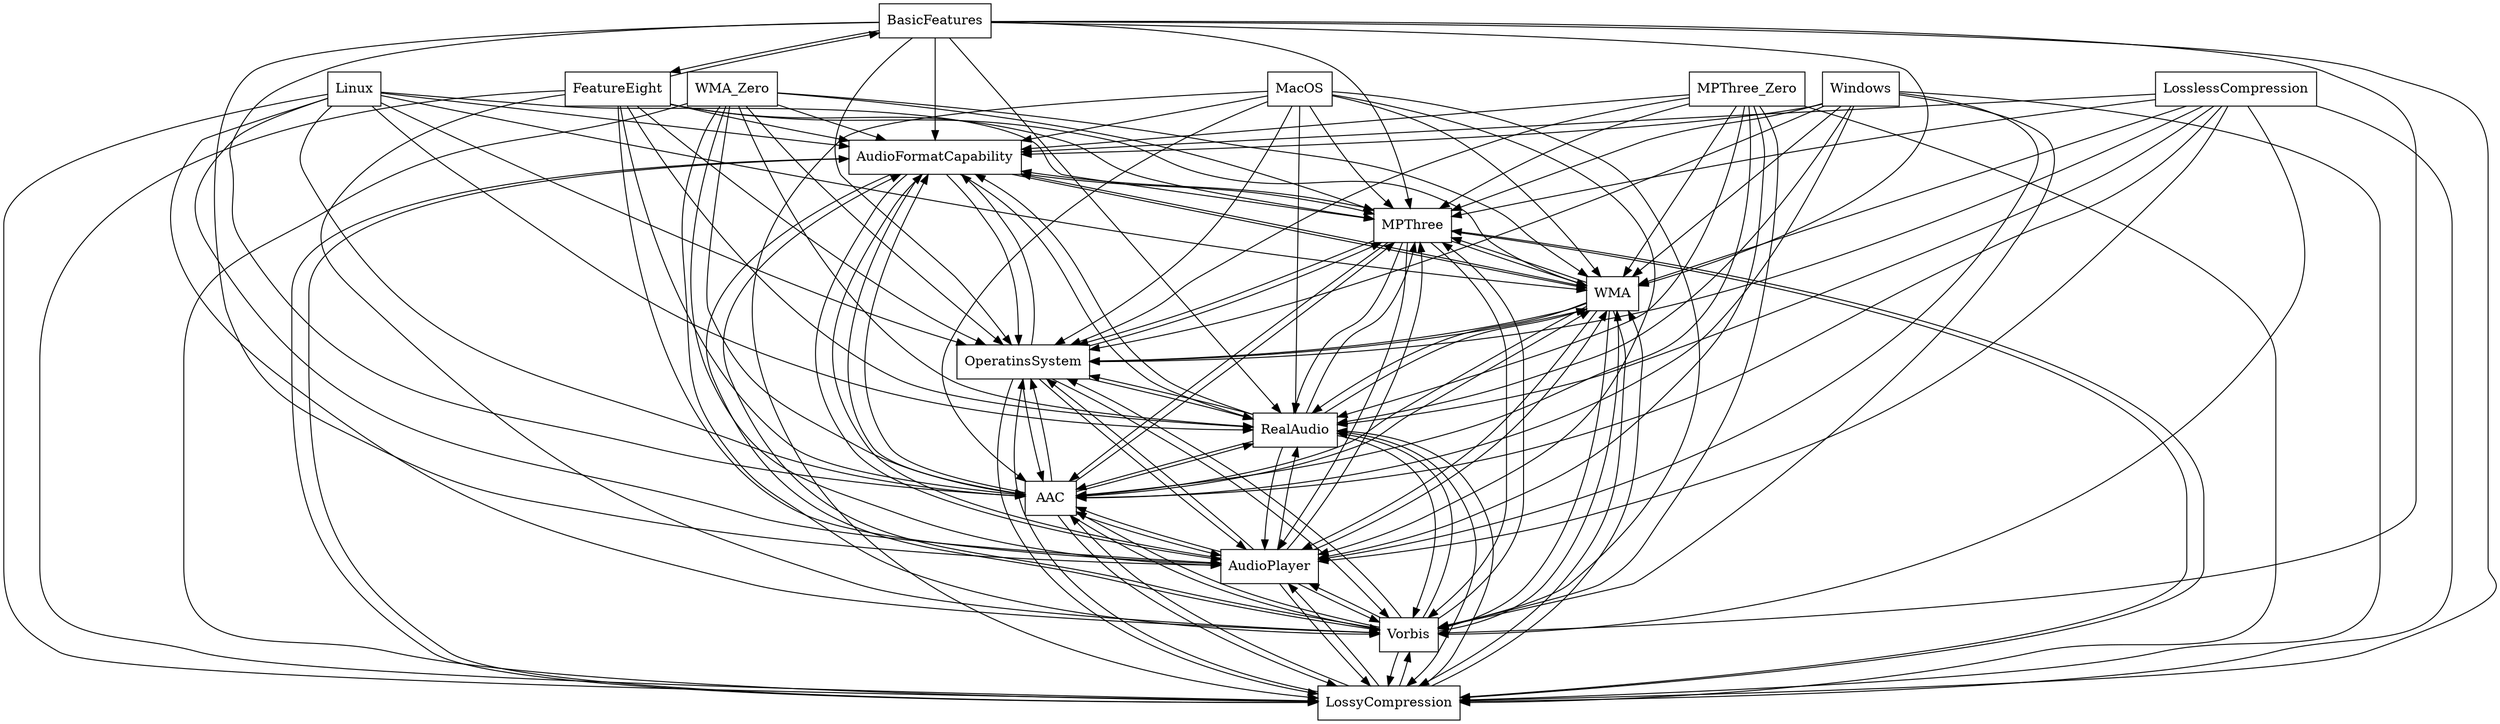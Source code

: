 digraph{
graph [rankdir=TB];
node [shape=box];
edge [arrowhead=normal];
0[label="AudioFormatCapability",]
1[label="MPThree_Zero",]
2[label="MPThree",]
3[label="MacOS",]
4[label="LossyCompression",]
5[label="Vorbis",]
6[label="LosslessCompression",]
7[label="BasicFeatures",]
8[label="Linux",]
9[label="Windows",]
10[label="AudioPlayer",]
11[label="AAC",]
12[label="RealAudio",]
13[label="OperatinsSystem",]
14[label="WMA",]
15[label="WMA_Zero",]
16[label="FeatureEight",]
0->2[label="",]
0->4[label="",]
0->5[label="",]
0->10[label="",]
0->11[label="",]
0->12[label="",]
0->13[label="",]
0->14[label="",]
1->0[label="",]
1->2[label="",]
1->4[label="",]
1->5[label="",]
1->10[label="",]
1->11[label="",]
1->12[label="",]
1->13[label="",]
1->14[label="",]
2->0[label="",]
2->4[label="",]
2->5[label="",]
2->10[label="",]
2->11[label="",]
2->12[label="",]
2->13[label="",]
2->14[label="",]
3->0[label="",]
3->2[label="",]
3->4[label="",]
3->5[label="",]
3->10[label="",]
3->11[label="",]
3->12[label="",]
3->13[label="",]
3->14[label="",]
4->0[label="",]
4->2[label="",]
4->5[label="",]
4->10[label="",]
4->11[label="",]
4->12[label="",]
4->13[label="",]
4->14[label="",]
5->0[label="",]
5->2[label="",]
5->4[label="",]
5->10[label="",]
5->11[label="",]
5->12[label="",]
5->13[label="",]
5->14[label="",]
6->0[label="",]
6->2[label="",]
6->4[label="",]
6->5[label="",]
6->10[label="",]
6->11[label="",]
6->12[label="",]
6->13[label="",]
6->14[label="",]
7->0[label="",]
7->2[label="",]
7->4[label="",]
7->5[label="",]
7->10[label="",]
7->11[label="",]
7->12[label="",]
7->13[label="",]
7->14[label="",]
7->16[label="",]
8->0[label="",]
8->2[label="",]
8->4[label="",]
8->5[label="",]
8->10[label="",]
8->11[label="",]
8->12[label="",]
8->13[label="",]
8->14[label="",]
9->0[label="",]
9->2[label="",]
9->4[label="",]
9->5[label="",]
9->10[label="",]
9->11[label="",]
9->12[label="",]
9->13[label="",]
9->14[label="",]
10->0[label="",]
10->2[label="",]
10->4[label="",]
10->5[label="",]
10->11[label="",]
10->12[label="",]
10->13[label="",]
10->14[label="",]
11->0[label="",]
11->2[label="",]
11->4[label="",]
11->5[label="",]
11->10[label="",]
11->12[label="",]
11->13[label="",]
11->14[label="",]
12->0[label="",]
12->2[label="",]
12->4[label="",]
12->5[label="",]
12->10[label="",]
12->11[label="",]
12->13[label="",]
12->14[label="",]
13->0[label="",]
13->2[label="",]
13->4[label="",]
13->5[label="",]
13->10[label="",]
13->11[label="",]
13->12[label="",]
13->14[label="",]
14->0[label="",]
14->2[label="",]
14->4[label="",]
14->5[label="",]
14->10[label="",]
14->11[label="",]
14->12[label="",]
14->13[label="",]
15->0[label="",]
15->2[label="",]
15->4[label="",]
15->5[label="",]
15->10[label="",]
15->11[label="",]
15->12[label="",]
15->13[label="",]
15->14[label="",]
16->0[label="",]
16->2[label="",]
16->4[label="",]
16->5[label="",]
16->7[label="",]
16->10[label="",]
16->11[label="",]
16->12[label="",]
16->13[label="",]
16->14[label="",]
}
